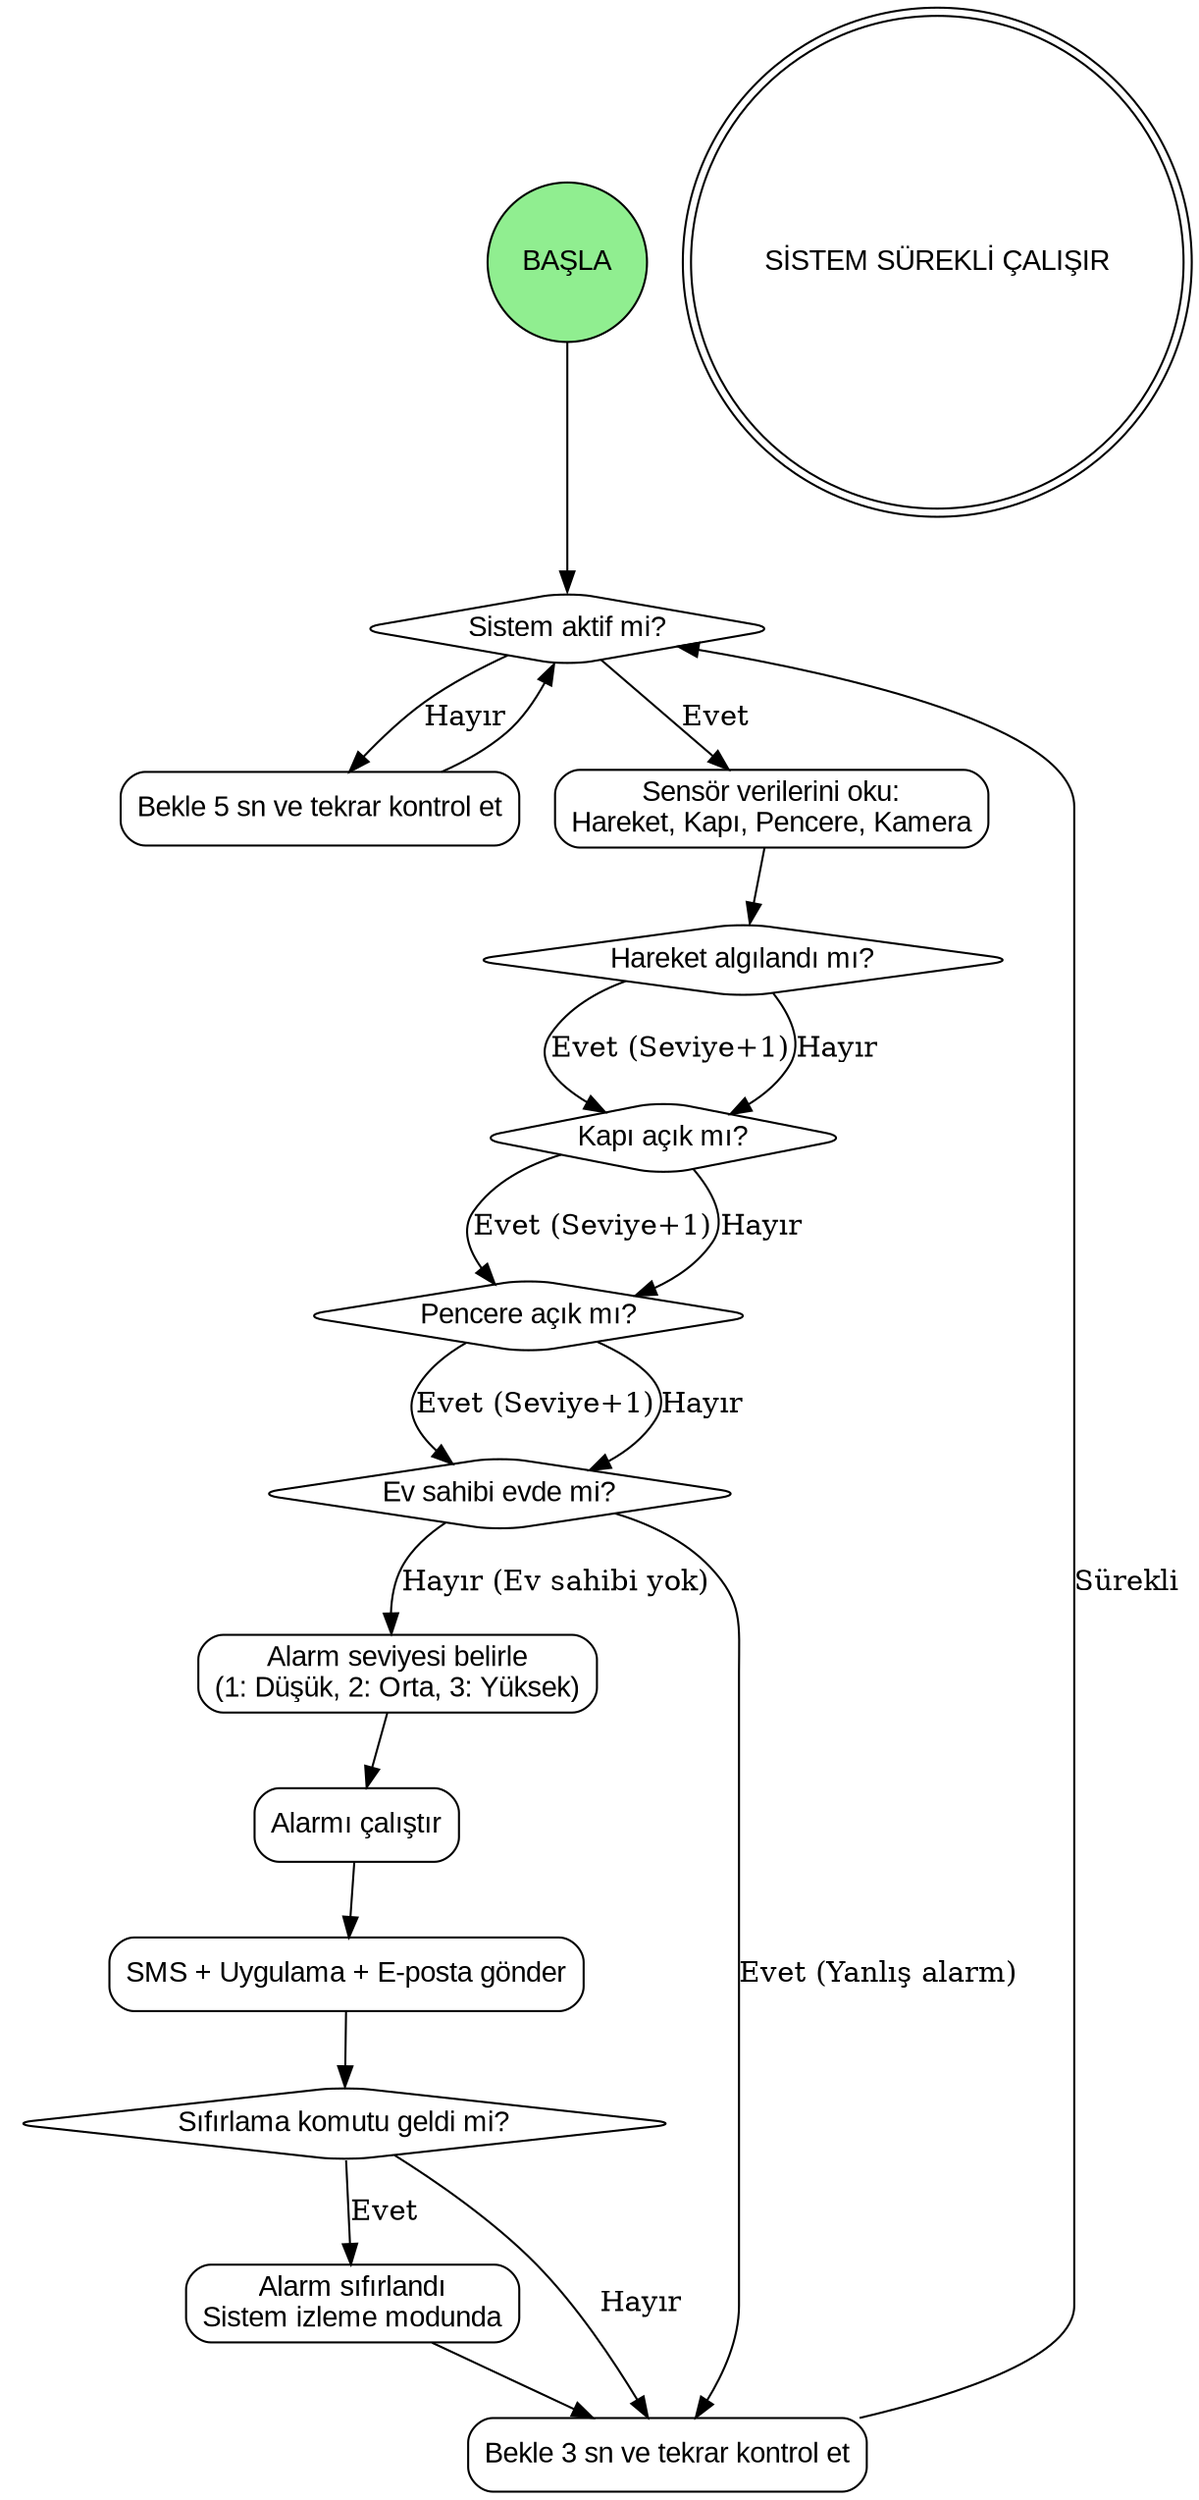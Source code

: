 digraph AkilliEvGuvenlik {
    rankdir=TB;
    node [shape=rectangle, style=rounded, fontname="Arial"];

    Start [label="BAŞLA", shape=circle, style=filled, fillcolor=lightgreen];
    End [label="SİSTEM SÜREKLİ ÇALIŞIR", shape=doublecircle, fillcolor=lightblue];

    CheckActive [label="Sistem aktif mi?", shape=diamond];
    Wait [label="Bekle 5 sn ve tekrar kontrol et"];
    ReadSensors [label="Sensör verilerini oku:\nHareket, Kapı, Pencere, Kamera"];

    Motion [label="Hareket algılandı mı?", shape=diamond];
    Door [label="Kapı açık mı?", shape=diamond];
    Window [label="Pencere açık mı?", shape=diamond];
    Owner [label="Ev sahibi evde mi?", shape=diamond];

    Level [label="Alarm seviyesi belirle\n(1: Düşük, 2: Orta, 3: Yüksek)"];
    Alarm [label="Alarmı çalıştır"];
    Notify [label="SMS + Uygulama + E-posta gönder"];
    Reset [label="Sıfırlama komutu geldi mi?", shape=diamond];
    ResetOK [label="Alarm sıfırlandı\nSistem izleme modunda"];

    WaitLoop [label="Bekle 3 sn ve tekrar kontrol et"];

    Start -> CheckActive;
    CheckActive -> Wait [label="Hayır"];
    Wait -> CheckActive;
    CheckActive -> ReadSensors [label="Evet"];
    ReadSensors -> Motion;

    Motion -> Door [label="Evet (Seviye+1)"];
    Motion -> Door [label="Hayır"];

    Door -> Window [label="Evet (Seviye+1)"];
    Door -> Window [label="Hayır"];

    Window -> Owner [label="Evet (Seviye+1)"];
    Window -> Owner [label="Hayır"];

    Owner -> Level [label="Hayır (Ev sahibi yok)"];
    Owner -> WaitLoop [label="Evet (Yanlış alarm)"];

    Level -> Alarm;
    Alarm -> Notify;
    Notify -> Reset;
    Reset -> ResetOK [label="Evet"];
    ResetOK -> WaitLoop;
    Reset -> WaitLoop [label="Hayır"];
    WaitLoop -> CheckActive [label="Sürekli"];

    End;
}
